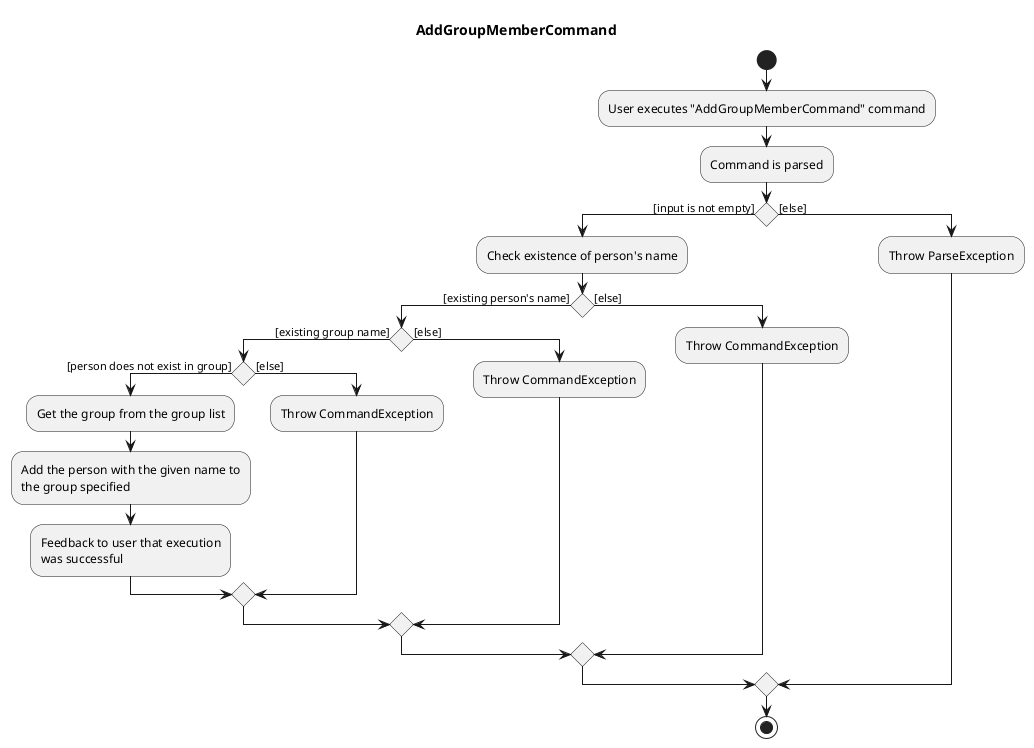 @startuml

title AddGroupMemberCommand

start
:User executes "AddGroupMemberCommand" command;
:Command is parsed;

if () then ([input is not empty])
    :Check existence of person's name;

    if () then ([existing person's name])
        if () then ([existing group name])
            if () then([person does not exist in group])
        :Get the group from the group list;
        :Add the person with the given name to
        the group specified;
        :Feedback to user that execution
        was successful;
            else ([else])
                    :Throw CommandException;
                endif
        else ([else])
                :Throw CommandException;
            endif

    else ([else])
        :Throw CommandException;
    endif

else ([else])
    :Throw ParseException;
endif

stop

@enduml